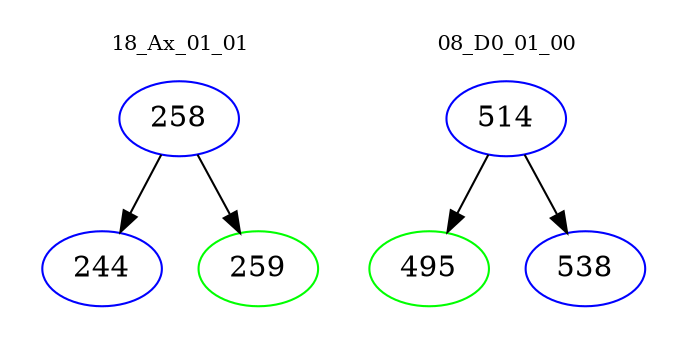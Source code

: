 digraph{
subgraph cluster_0 {
color = white
label = "18_Ax_01_01";
fontsize=10;
T0_258 [label="258", color="blue"]
T0_258 -> T0_244 [color="black"]
T0_244 [label="244", color="blue"]
T0_258 -> T0_259 [color="black"]
T0_259 [label="259", color="green"]
}
subgraph cluster_1 {
color = white
label = "08_D0_01_00";
fontsize=10;
T1_514 [label="514", color="blue"]
T1_514 -> T1_495 [color="black"]
T1_495 [label="495", color="green"]
T1_514 -> T1_538 [color="black"]
T1_538 [label="538", color="blue"]
}
}
